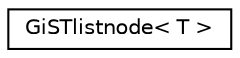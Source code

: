 digraph "Graphical Class Hierarchy"
{
 // INTERACTIVE_SVG=YES
 // LATEX_PDF_SIZE
  edge [fontname="Helvetica",fontsize="10",labelfontname="Helvetica",labelfontsize="10"];
  node [fontname="Helvetica",fontsize="10",shape=record];
  rankdir="LR";
  Node0 [label="GiSTlistnode\< T \>",height=0.2,width=0.4,color="black", fillcolor="white", style="filled",URL="$structGiSTlistnode.html",tooltip=" "];
}
